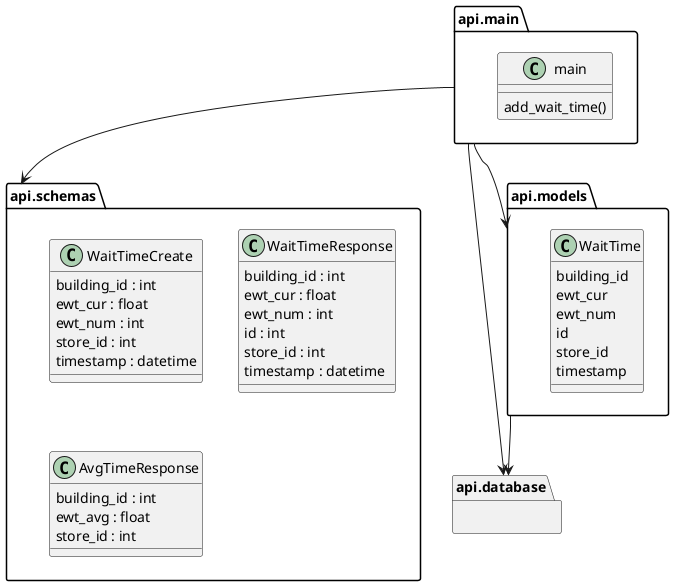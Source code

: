 @startuml packages
set namespaceSeparator none

package "api.main" as api.main {
    class "main" as api.main.main {
        add_wait_time()
    }
}
package "api.database" as api.database {
}
package "api.models" as api.models {
    class "WaitTime" as api.models.WaitTime {
        building_id
        ewt_cur
        ewt_num
        id
        store_id
        timestamp
    }
}
package "api.schemas" as api.schemas {
    class "WaitTimeCreate" as api.schemas.WaitTimeCreate {
        building_id : int
        ewt_cur : float
        ewt_num : int
        store_id : int
        timestamp : datetime
    }
        class "WaitTimeResponse" as api.schemas.WaitTimeResponse {
        building_id : int
        ewt_cur : float
        ewt_num : int
        id : int
        store_id : int
        timestamp : datetime
    }
        class "AvgTimeResponse" as api.schemas.AvgTimeResponse {
        building_id : int
        ewt_avg : float
        store_id : int
    }
}

api.main --> api.database
api.main --> api.models
api.main --> api.schemas
api.models --> api.database
@enduml
